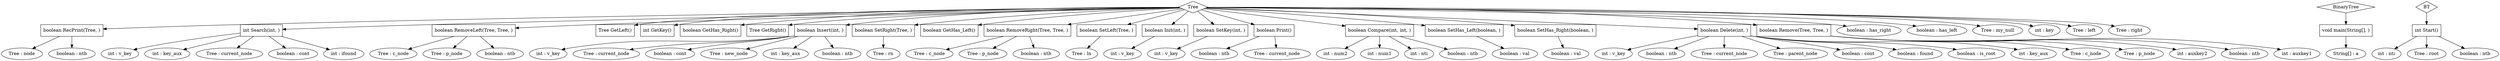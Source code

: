 digraph BinaryTree {
"0x6110000039e8" [label=Tree shape=diamond]
"0x612000011168" [label="boolean RecPrint(Tree, )" shape=box]
"0x60b000013518" [label="Tree : node"]
"0x612000011168" -> "0x60b000013518"
"0x60b0000135c8" [label="boolean : ntb"]
"0x612000011168" -> "0x60b0000135c8"
"0x6110000039e8" -> "0x612000011168"
"0x612000010e68" [label="int Search(int, )" shape=box]
"0x60b000013048" [label="int : v_key"]
"0x612000010e68" -> "0x60b000013048"
"0x60b000013308" [label="int : key_aux"]
"0x612000010e68" -> "0x60b000013308"
"0x60b000013258" [label="Tree : current_node"]
"0x612000010e68" -> "0x60b000013258"
"0x60b0000130f8" [label="boolean : cont"]
"0x612000010e68" -> "0x60b0000130f8"
"0x60b0000131a8" [label="int : ifound"]
"0x612000010e68" -> "0x60b0000131a8"
"0x6110000039e8" -> "0x612000010e68"
"0x612000010b68" [label="boolean RemoveLeft(Tree, Tree, )" shape=box]
"0x60b000012ee8" [label="Tree : c_node"]
"0x612000010b68" -> "0x60b000012ee8"
"0x60b000012e38" [label="Tree : p_node"]
"0x612000010b68" -> "0x60b000012e38"
"0x60b000012f98" [label="boolean : ntb"]
"0x612000010b68" -> "0x60b000012f98"
"0x6110000039e8" -> "0x612000010b68"
"0x61200000ba68" [label="Tree GetLeft()" shape=box]
"0x6110000039e8" -> "0x61200000ba68"
"0x61200000bbe8" [label="int GetKey()" shape=box]
"0x6110000039e8" -> "0x61200000bbe8"
"0x61200000bee8" [label="boolean GetHas_Right()" shape=box]
"0x6110000039e8" -> "0x61200000bee8"
"0x61200000b8e8" [label="Tree GetRight()" shape=box]
"0x6110000039e8" -> "0x61200000b8e8"
"0x612000010568" [label="boolean Insert(int, )" shape=box]
"0x60b000011f18" [label="int : v_key"]
"0x612000010568" -> "0x60b000011f18"
"0x60b000012288" [label="Tree : current_node"]
"0x612000010568" -> "0x60b000012288"
"0x60b000012128" [label="boolean : cont"]
"0x612000010568" -> "0x60b000012128"
"0x60b000011fc8" [label="Tree : new_node"]
"0x612000010568" -> "0x60b000011fc8"
"0x60b0000121d8" [label="int : key_aux"]
"0x612000010568" -> "0x60b0000121d8"
"0x60b000012078" [label="boolean : ntb"]
"0x612000010568" -> "0x60b000012078"
"0x6110000039e8" -> "0x612000010568"
"0x61200000b5e8" [label="boolean SetRight(Tree, )" shape=box]
"0x60b0000118e8" [label="Tree : rn"]
"0x61200000b5e8" -> "0x60b0000118e8"
"0x6110000039e8" -> "0x61200000b5e8"
"0x61200000ff68" [label="boolean GetHas_Left()" shape=box]
"0x6110000039e8" -> "0x61200000ff68"
"0x6120000109e8" [label="boolean RemoveRight(Tree, Tree, )" shape=box]
"0x60b000012cd8" [label="Tree : c_node"]
"0x6120000109e8" -> "0x60b000012cd8"
"0x60b000012c28" [label="Tree : p_node"]
"0x6120000109e8" -> "0x60b000012c28"
"0x60b000012d88" [label="boolean : ntb"]
"0x6120000109e8" -> "0x60b000012d88"
"0x6110000039e8" -> "0x6120000109e8"
"0x61200000b768" [label="boolean SetLeft(Tree, )" shape=box]
"0x60b000011998" [label="Tree : ln"]
"0x61200000b768" -> "0x60b000011998"
"0x6110000039e8" -> "0x61200000b768"
"0x61200000b468" [label="boolean Init(int, )" shape=box]
"0x60b000011838" [label="int : v_key"]
"0x61200000b468" -> "0x60b000011838"
"0x6110000039e8" -> "0x61200000b468"
"0x61200000bd68" [label="boolean SetKey(int, )" shape=box]
"0x60b000011a48" [label="int : v_key"]
"0x61200000bd68" -> "0x60b000011a48"
"0x6110000039e8" -> "0x61200000bd68"
"0x612000010fe8" [label="boolean Print()" shape=box]
"0x60b000013468" [label="boolean : ntb"]
"0x612000010fe8" -> "0x60b000013468"
"0x60b0000133b8" [label="Tree : current_node"]
"0x612000010fe8" -> "0x60b0000133b8"
"0x6110000039e8" -> "0x612000010fe8"
"0x6120000103e8" [label="boolean Compare(int, int, )" shape=box]
"0x60b000011d08" [label="int : num2"]
"0x6120000103e8" -> "0x60b000011d08"
"0x60b000011c58" [label="int : num1"]
"0x6120000103e8" -> "0x60b000011c58"
"0x60b000011e68" [label="int : nti"]
"0x6120000103e8" -> "0x60b000011e68"
"0x60b000011db8" [label="boolean : ntb"]
"0x6120000103e8" -> "0x60b000011db8"
"0x6110000039e8" -> "0x6120000103e8"
"0x6120000100e8" [label="boolean SetHas_Left(boolean, )" shape=box]
"0x60b000011af8" [label="boolean : val"]
"0x6120000100e8" -> "0x60b000011af8"
"0x6110000039e8" -> "0x6120000100e8"
"0x612000010268" [label="boolean SetHas_Right(boolean, )" shape=box]
"0x60b000011ba8" [label="boolean : val"]
"0x612000010268" -> "0x60b000011ba8"
"0x6110000039e8" -> "0x612000010268"
"0x6120000106e8" [label="boolean Delete(int, )" shape=box]
"0x60b000012338" [label="int : v_key"]
"0x6120000106e8" -> "0x60b000012338"
"0x60b000012808" [label="boolean : ntb"]
"0x6120000106e8" -> "0x60b000012808"
"0x60b0000123e8" [label="Tree : current_node"]
"0x6120000106e8" -> "0x60b0000123e8"
"0x60b000012498" [label="Tree : parent_node"]
"0x6120000106e8" -> "0x60b000012498"
"0x60b000012548" [label="boolean : cont"]
"0x6120000106e8" -> "0x60b000012548"
"0x60b0000125f8" [label="boolean : found"]
"0x6120000106e8" -> "0x60b0000125f8"
"0x60b0000126a8" [label="boolean : is_root"]
"0x6120000106e8" -> "0x60b0000126a8"
"0x60b000012758" [label="int : key_aux"]
"0x6120000106e8" -> "0x60b000012758"
"0x6110000039e8" -> "0x6120000106e8"
"0x612000010868" [label="boolean Remove(Tree, Tree, )" shape=box]
"0x60b000012968" [label="Tree : c_node"]
"0x612000010868" -> "0x60b000012968"
"0x60b0000128b8" [label="Tree : p_node"]
"0x612000010868" -> "0x60b0000128b8"
"0x60b000012b78" [label="int : auxkey2"]
"0x612000010868" -> "0x60b000012b78"
"0x60b000012a18" [label="boolean : ntb"]
"0x612000010868" -> "0x60b000012a18"
"0x60b000012ac8" [label="int : auxkey1"]
"0x612000010868" -> "0x60b000012ac8"
"0x6110000039e8" -> "0x612000010868"
"0x60b000013938" [label="boolean : has_right"]
"0x6110000039e8" -> "0x60b000013938"
"0x60b000013888" [label="boolean : has_left"]
"0x6110000039e8" -> "0x60b000013888"
"0x60b0000139e8" [label="Tree : my_null"]
"0x6110000039e8" -> "0x60b0000139e8"
"0x60b0000137d8" [label="int : key"]
"0x6110000039e8" -> "0x60b0000137d8"
"0x60b000013678" [label="Tree : left"]
"0x6110000039e8" -> "0x60b000013678"
"0x60b000013728" [label="Tree : right"]
"0x6110000039e8" -> "0x60b000013728"
"0x611000003768" [label=BinaryTree shape=diamond]
"0x61200000b168" [label="void main(String[], )" shape=box]
"0x60b000011578" [label="String[] : a"]
"0x61200000b168" -> "0x60b000011578"
"0x611000003768" -> "0x61200000b168"
"0x6110000038a8" [label=BT shape=diamond]
"0x61200000b2e8" [label="int Start()" shape=box]
"0x60b000011788" [label="int : nti"]
"0x61200000b2e8" -> "0x60b000011788"
"0x60b000011628" [label="Tree : root"]
"0x61200000b2e8" -> "0x60b000011628"
"0x60b0000116d8" [label="boolean : ntb"]
"0x61200000b2e8" -> "0x60b0000116d8"
"0x6110000038a8" -> "0x61200000b2e8"
}

